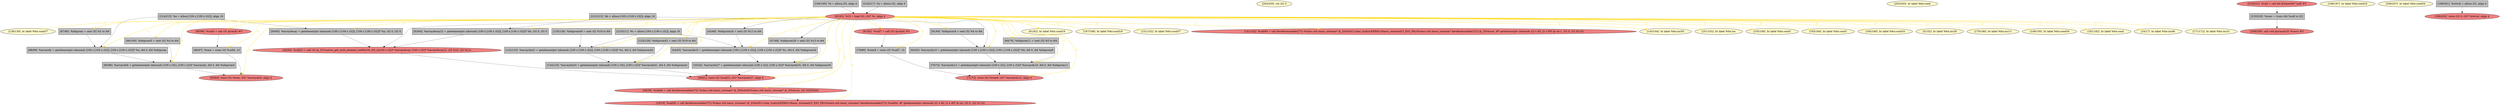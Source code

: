 
digraph G {


node494 [fillcolor=lemonchiffon,label="[138/139]  br label %for.cond37",shape=ellipse,style=filled ]
node493 [fillcolor=grey,label="[87/90]  %idxprom = sext i32 %2 to i64",shape=rectangle,style=filled ]
node490 [fillcolor=lemonchiffon,label="[61/62]  br label %for.cond19",shape=ellipse,style=filled ]
node489 [fillcolor=lemonchiffon,label="[204/205]  ret i32 0",shape=ellipse,style=filled ]
node488 [fillcolor=lemonchiffon,label="[202/203]  br label %for.cond",shape=ellipse,style=filled ]
node486 [fillcolor=grey,label="[92/93]  %arrayidx10 = getelementptr inbounds [100 x [100 x i32]], [100 x [100 x i32]]* %b, i64 0, i64 %idxprom9",shape=rectangle,style=filled ]
node484 [fillcolor=grey,label="[88/89]  %arrayidx = getelementptr inbounds [100 x [100 x i32]], [100 x [100 x i32]]* %a, i64 0, i64 %idxprom",shape=rectangle,style=filled ]
node482 [fillcolor=lightcoral,label="[36/41]  store i32 %call23, i32* %arrayidx27, align 4",shape=ellipse,style=filled ]
node481 [fillcolor=grey,label="[44/45]  %arrayidx25 = getelementptr inbounds [100 x [100 x i32]], [100 x [100 x i32]]* %c, i64 0, i64 %idxprom24",shape=rectangle,style=filled ]
node480 [fillcolor=lightcoral,label="[81/82]  %call7 = call i32 @rand() #3",shape=ellipse,style=filled ]
node479 [fillcolor=grey,label="[219/220]  %conv = trunc i64 %call to i32",shape=rectangle,style=filled ]
node476 [fillcolor=grey,label="[85/86]  %arrayidx6 = getelementptr inbounds [100 x i32], [100 x i32]* %arrayidx, i64 0, i64 %idxprom5",shape=rectangle,style=filled ]
node474 [fillcolor=lightcoral,label="[38/39]  %call44 = call dereferenceable(272) %class.std::basic_ostream* @_ZNSolsEi(%class.std::basic_ostream* @_ZSt4cout, i32 %20)%20)",shape=ellipse,style=filled ]
node473 [fillcolor=lightcoral,label="[49/50]  %call23 = call i32 @_Z27matrix_get_mult_element_axbPA100_iS0_ii([100 x i32]* %arraydecay, [100 x i32]* %arraydecay22, i32 %10, i32 %11)",shape=ellipse,style=filled ]
node446 [fillcolor=lemonchiffon,label="[167/168]  br label %for.cond19",shape=ellipse,style=filled ]
node449 [fillcolor=lemonchiffon,label="[151/152]  br label %for.cond37",shape=ellipse,style=filled ]
node470 [fillcolor=lemonchiffon,label="[196/197]  br label %for.cond16",shape=ellipse,style=filled ]
node445 [fillcolor=lightcoral,label="[141/142]  %call49 = call dereferenceable(272) %class.std::basic_ostream* @_ZStlsISt11char_traitsIcEERSt13basic_ostreamIcT_ES5_PKc(%class.std::basic_ostream* dereferenceable(272) @_ZSt4cout, i8* getelementptr inbounds ([2 x i8], [2 x i8]* @.str.1, i32 0, i32 0)) 0))",shape=ellipse,style=filled ]
node478 [fillcolor=lightcoral,label="[208/209]  call void @srand(i32 %conv) #3",shape=ellipse,style=filled ]
node447 [fillcolor=lemonchiffon,label="[143/144]  br label %for.inc50",shape=ellipse,style=filled ]
node439 [fillcolor=lemonchiffon,label="[101/102]  br label %for.inc",shape=ellipse,style=filled ]
node443 [fillcolor=lemonchiffon,label="[105/106]  br label %for.cond1",shape=ellipse,style=filled ]
node444 [fillcolor=grey,label="[135/136]  %idxprom40 = sext i32 %18 to i64",shape=rectangle,style=filled ]
node485 [fillcolor=lemonchiffon,label="[183/184]  br label %for.cond1",shape=ellipse,style=filled ]
node452 [fillcolor=lemonchiffon,label="[165/166]  br label %for.cond16",shape=ellipse,style=filled ]
node442 [fillcolor=grey,label="[132/133]  %arrayidx41 = getelementptr inbounds [100 x [100 x i32]], [100 x [100 x i32]]* %c, i64 0, i64 %idxprom40",shape=rectangle,style=filled ]
node483 [fillcolor=lightcoral,label="[83/84]  store i32 %rem, i32* %arrayidx6, align 4",shape=ellipse,style=filled ]
node437 [fillcolor=lightcoral,label="[95/98]  %call4 = call i32 @rand() #3",shape=ellipse,style=filled ]
node448 [fillcolor=grey,label="[123/126]  %idxprom42 = sext i32 %19 to i64",shape=rectangle,style=filled ]
node441 [fillcolor=grey,label="[59/60]  %arraydecay = getelementptr inbounds [100 x [100 x i32]], [100 x [100 x i32]]* %a, i32 0, i32 0",shape=rectangle,style=filled ]
node468 [fillcolor=lemonchiffon,label="[51/52]  br label %for.inc28",shape=ellipse,style=filled ]
node475 [fillcolor=grey,label="[47/48]  %idxprom26 = sext i32 %13 to i64",shape=rectangle,style=filled ]
node450 [fillcolor=lemonchiffon,label="[179/180]  br label %for.inc13",shape=ellipse,style=filled ]
node451 [fillcolor=lemonchiffon,label="[149/150]  br label %for.cond34",shape=ellipse,style=filled ]
node438 [fillcolor=grey,label="[99/100]  %idxprom5 = sext i32 %3 to i64",shape=rectangle,style=filled ]
node436 [fillcolor=grey,label="[96/97]  %rem = srem i32 %call4, 10",shape=rectangle,style=filled ]
node487 [fillcolor=grey,label="[194/195]  %i = alloca i32, align 4",shape=rectangle,style=filled ]
node472 [fillcolor=grey,label="[79/80]  %rem8 = srem i32 %call7, 10",shape=rectangle,style=filled ]
node440 [fillcolor=grey,label="[124/125]  %arrayidx43 = getelementptr inbounds [100 x i32], [100 x i32]* %arrayidx41, i64 0, i64 %idxprom42",shape=rectangle,style=filled ]
node453 [fillcolor=lemonchiffon,label="[181/182]  br label %for.cond",shape=ellipse,style=filled ]
node477 [fillcolor=lightcoral,label="[18/19]  %call45 = call dereferenceable(272) %class.std::basic_ostream* @_ZStlsISt11char_traitsIcEERSt13basic_ostreamIcT_ES5_PKc(%class.std::basic_ostream* dereferenceable(272) %call44, i8* getelementptr inbounds ([2 x i8], [2 x i8]* @.str, i32 0, i32 0)) 0))",shape=ellipse,style=filled ]
node454 [fillcolor=grey,label="[216/217]  %j = alloca i32, align 4",shape=rectangle,style=filled ]
node469 [fillcolor=lemonchiffon,label="[206/207]  br label %for.cond34",shape=ellipse,style=filled ]
node455 [fillcolor=lightcoral,label="[218/221]  %call = call i64 @time(i64* null) #3",shape=ellipse,style=filled ]
node459 [fillcolor=grey,label="[70/73]  %arrayidx12 = getelementptr inbounds [100 x i32], [100 x i32]* %arrayidx10, i64 0, i64 %idxprom11",shape=rectangle,style=filled ]
node491 [fillcolor=grey,label="[91/94]  %idxprom9 = sext i32 %4 to i64",shape=rectangle,style=filled ]
node458 [fillcolor=grey,label="[212/213]  %b = alloca [100 x [100 x i32]], align 16",shape=rectangle,style=filled ]
node457 [fillcolor=grey,label="[214/215]  %a = alloca [100 x [100 x i32]], align 16",shape=rectangle,style=filled ]
node460 [fillcolor=grey,label="[198/201]  %retval = alloca i32, align 4",shape=rectangle,style=filled ]
node492 [fillcolor=lightcoral,label="[199/200]  store i32 0, i32* %retval, align 4",shape=ellipse,style=filled ]
node463 [fillcolor=grey,label="[43/46]  %idxprom24 = sext i32 %12 to i64",shape=rectangle,style=filled ]
node461 [fillcolor=lightcoral,label="[71/72]  store i32 %rem8, i32* %arrayidx12, align 4",shape=ellipse,style=filled ]
node456 [fillcolor=grey,label="[210/211]  %c = alloca [100 x [100 x i32]], align 16",shape=rectangle,style=filled ]
node466 [fillcolor=lemonchiffon,label="[16/17]  br label %for.inc46",shape=ellipse,style=filled ]
node462 [fillcolor=grey,label="[69/74]  %idxprom11 = sext i32 %5 to i64",shape=rectangle,style=filled ]
node464 [fillcolor=grey,label="[35/42]  %arrayidx27 = getelementptr inbounds [100 x i32], [100 x i32]* %arrayidx25, i64 0, i64 %idxprom26",shape=rectangle,style=filled ]
node465 [fillcolor=lightcoral,label="[0/193]  %15 = load i32, i32* %i, align 4",shape=ellipse,style=filled ]
node467 [fillcolor=grey,label="[63/64]  %arraydecay22 = getelementptr inbounds [100 x [100 x i32]], [100 x [100 x i32]]* %b, i32 0, i32 0",shape=rectangle,style=filled ]
node471 [fillcolor=lemonchiffon,label="[171/172]  br label %for.inc31",shape=ellipse,style=filled ]

node442->node440 [style=solid,color=black,label="",penwidth=0.5,fontcolor=black ]
node448->node440 [style=solid,color=black,label="",penwidth=0.5,fontcolor=black ]
node465->node447 [style=solid,color=gold,label="C",penwidth=1.0,fontcolor=gold ]
node465->node449 [style=solid,color=gold,label="C",penwidth=1.0,fontcolor=gold ]
node457->node441 [style=solid,color=black,label="",penwidth=0.5,fontcolor=black ]
node462->node459 [style=solid,color=black,label="",penwidth=0.5,fontcolor=black ]
node465->node477 [style=solid,color=gold,label="C",penwidth=1.0,fontcolor=gold ]
node482->node474 [style=solid,color=black,label="",penwidth=0.5,fontcolor=black ]
node465->node439 [style=solid,color=gold,label="C",penwidth=1.0,fontcolor=gold ]
node465->node448 [style=solid,color=gold,label="C",penwidth=1.0,fontcolor=gold ]
node438->node476 [style=solid,color=black,label="",penwidth=0.5,fontcolor=black ]
node465->node450 [style=solid,color=gold,label="C",penwidth=1.0,fontcolor=gold ]
node458->node486 [style=solid,color=black,label="",penwidth=0.5,fontcolor=black ]
node465->node444 [style=solid,color=gold,label="C",penwidth=1.0,fontcolor=gold ]
node465->node472 [style=solid,color=gold,label="C",penwidth=1.0,fontcolor=gold ]
node472->node461 [style=solid,color=black,label="",penwidth=0.5,fontcolor=black ]
node465->node443 [style=solid,color=gold,label="C",penwidth=1.0,fontcolor=gold ]
node465->node440 [style=solid,color=gold,label="C",penwidth=1.0,fontcolor=gold ]
node474->node477 [style=solid,color=black,label="",penwidth=0.5,fontcolor=black ]
node465->node494 [style=solid,color=gold,label="C",penwidth=1.0,fontcolor=gold ]
node465->node474 [style=solid,color=gold,label="C",penwidth=1.0,fontcolor=gold ]
node475->node464 [style=solid,color=black,label="",penwidth=0.5,fontcolor=black ]
node465->node436 [style=solid,color=gold,label="C",penwidth=1.0,fontcolor=gold ]
node437->node436 [style=solid,color=black,label="",penwidth=0.5,fontcolor=black ]
node444->node442 [style=solid,color=black,label="",penwidth=0.5,fontcolor=black ]
node479->node478 [style=solid,color=black,label="",penwidth=0.5,fontcolor=black ]
node467->node473 [style=solid,color=black,label="",penwidth=0.5,fontcolor=black ]
node465->node451 [style=solid,color=gold,label="C",penwidth=1.0,fontcolor=gold ]
node481->node464 [style=solid,color=black,label="",penwidth=0.5,fontcolor=black ]
node491->node486 [style=solid,color=black,label="",penwidth=0.5,fontcolor=black ]
node465->node481 [style=solid,color=gold,label="C",penwidth=1.0,fontcolor=gold ]
node436->node483 [style=solid,color=black,label="",penwidth=0.5,fontcolor=black ]
node465->node482 [style=solid,color=gold,label="C",penwidth=1.0,fontcolor=gold ]
node465->node442 [style=solid,color=gold,label="C",penwidth=1.0,fontcolor=gold ]
node458->node467 [style=solid,color=black,label="",penwidth=0.5,fontcolor=black ]
node465->node466 [style=solid,color=gold,label="C",penwidth=1.0,fontcolor=gold ]
node459->node461 [style=solid,color=black,label="",penwidth=0.5,fontcolor=black ]
node465->node445 [style=solid,color=gold,label="C",penwidth=1.0,fontcolor=gold ]
node465->node452 [style=solid,color=gold,label="C",penwidth=1.0,fontcolor=gold ]
node465->node453 [style=solid,color=gold,label="C",penwidth=1.0,fontcolor=gold ]
node465->node463 [style=solid,color=black,label="",penwidth=0.5,fontcolor=black ]
node465->node459 [style=solid,color=gold,label="C",penwidth=1.0,fontcolor=gold ]
node465->node461 [style=solid,color=gold,label="C",penwidth=1.0,fontcolor=gold ]
node465->node493 [style=solid,color=gold,label="C",penwidth=1.0,fontcolor=gold ]
node465->node438 [style=solid,color=gold,label="C",penwidth=1.0,fontcolor=gold ]
node486->node459 [style=solid,color=black,label="",penwidth=0.5,fontcolor=black ]
node465->node476 [style=solid,color=gold,label="C",penwidth=1.0,fontcolor=gold ]
node465->node484 [style=solid,color=gold,label="C",penwidth=1.0,fontcolor=gold ]
node463->node481 [style=solid,color=black,label="",penwidth=0.5,fontcolor=black ]
node465->node480 [style=solid,color=gold,label="C",penwidth=1.0,fontcolor=gold ]
node465->node473 [style=solid,color=black,label="",penwidth=0.5,fontcolor=black ]
node465->node490 [style=solid,color=gold,label="C",penwidth=1.0,fontcolor=gold ]
node465->node491 [style=solid,color=gold,label="C",penwidth=1.0,fontcolor=gold ]
node473->node482 [style=solid,color=black,label="",penwidth=0.5,fontcolor=black ]
node440->node482 [style=solid,color=black,label="",penwidth=0.5,fontcolor=black ]
node484->node476 [style=solid,color=black,label="",penwidth=0.5,fontcolor=black ]
node455->node479 [style=solid,color=black,label="",penwidth=0.5,fontcolor=black ]
node465->node462 [style=solid,color=gold,label="C",penwidth=1.0,fontcolor=gold ]
node476->node483 [style=solid,color=black,label="",penwidth=0.5,fontcolor=black ]
node465->node486 [style=solid,color=gold,label="C",penwidth=1.0,fontcolor=gold ]
node454->node465 [style=solid,color=black,label="",penwidth=0.5,fontcolor=black ]
node487->node465 [style=solid,color=black,label="",penwidth=0.5,fontcolor=black ]
node457->node484 [style=solid,color=black,label="",penwidth=0.5,fontcolor=black ]
node465->node441 [style=solid,color=gold,label="C",penwidth=1.0,fontcolor=gold ]
node480->node472 [style=solid,color=black,label="",penwidth=0.5,fontcolor=black ]
node464->node482 [style=solid,color=black,label="",penwidth=0.5,fontcolor=black ]
node465->node483 [style=solid,color=gold,label="C",penwidth=1.0,fontcolor=gold ]
node465->node464 [style=solid,color=gold,label="C",penwidth=1.0,fontcolor=gold ]
node465->node485 [style=solid,color=gold,label="C",penwidth=1.0,fontcolor=gold ]
node456->node481 [style=solid,color=black,label="",penwidth=0.5,fontcolor=black ]
node456->node442 [style=solid,color=black,label="",penwidth=0.5,fontcolor=black ]
node441->node473 [style=solid,color=black,label="",penwidth=0.5,fontcolor=black ]
node465->node471 [style=solid,color=gold,label="C",penwidth=1.0,fontcolor=gold ]
node465->node446 [style=solid,color=gold,label="C",penwidth=1.0,fontcolor=gold ]
node493->node484 [style=solid,color=black,label="",penwidth=0.5,fontcolor=black ]
node465->node475 [style=solid,color=black,label="",penwidth=0.5,fontcolor=black ]
node460->node492 [style=solid,color=black,label="",penwidth=0.5,fontcolor=black ]
node465->node467 [style=solid,color=gold,label="C",penwidth=1.0,fontcolor=gold ]
node465->node468 [style=solid,color=gold,label="C",penwidth=1.0,fontcolor=gold ]
node465->node437 [style=solid,color=gold,label="C",penwidth=1.0,fontcolor=gold ]


}

